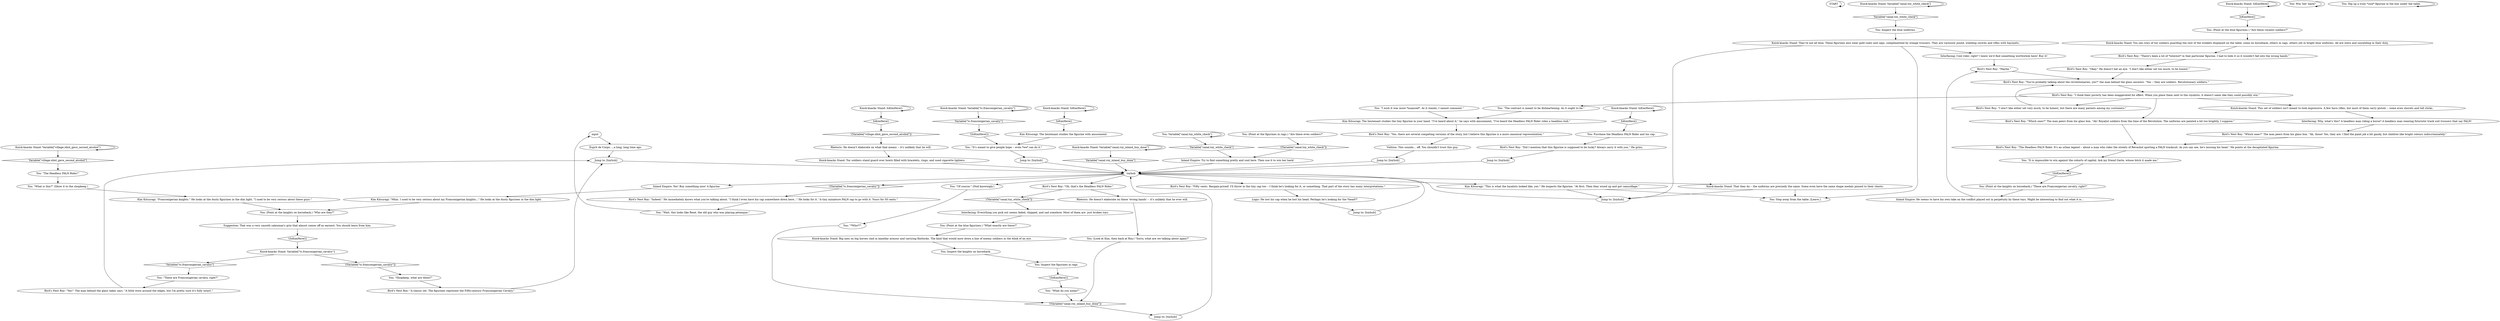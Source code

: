 # PAWNSHOP / TABLE OF KNICKKNACKS
# You look at and ask Roy about the figurines on the accessory stand.
# ==================================================
digraph G {
	  0 [label="START"];
	  1 [label="input"];
	  2 [label="Knick-knacks Stand: IsKimHere()"];
	  3 [label="IsKimHere()", shape=diamond];
	  4 [label="!(IsKimHere())", shape=diamond];
	  5 [label="Bird's Nest Roy: \"Okay.\" He doesn't bat an eye. \"I don't like either set too much, to be honest.\""];
	  6 [label="Rhetoric: He doesn't elaborate on these 'wrong hands' -- it's unlikely that he ever will."];
	  7 [label="You: \"Of course.\" (Nod knowingly.)"];
	  8 [label="You: Step away from the table. [Leave.]"];
	  9 [label="You: (Point at the blue figurines.) \"What exactly are these?\""];
	  10 [label="Jump to: [toyhub]"];
	  11 [label="You: (Point at the blue figurines.) \"Are these royalist soldiers?\""];
	  12 [label="Knick-knacks Stand: Variable[\"tc.franconigerian_cavalry\"]"];
	  13 [label="Variable[\"tc.franconigerian_cavalry\"]", shape=diamond];
	  14 [label="!(Variable[\"tc.franconigerian_cavalry\"])", shape=diamond];
	  15 [label="You: Inspect the knights on horseback."];
	  16 [label="Knick-knacks Stand: IsKimHere()"];
	  17 [label="IsKimHere()", shape=diamond];
	  18 [label="!(IsKimHere())", shape=diamond];
	  19 [label="Jump to: [toyhub]"];
	  20 [label="Bird's Nest Roy: \"Maybe.\""];
	  21 [label="Jump to: [toyhub]"];
	  22 [label="Jump to: [toyhub]"];
	  23 [label="Inland Empire: Try to find something pretty and cool here. Then use it to win her back!"];
	  24 [label="Knick-knacks Stand: Variable[\"canal.toy_white_check\"]"];
	  25 [label="Variable[\"canal.toy_white_check\"]", shape=diamond];
	  26 [label="!(Variable[\"canal.toy_white_check\"])", shape=diamond];
	  27 [label="You: \"*Who*?\""];
	  28 [label="Bird's Nest Roy: \"There's been a lot of *interest* in that particular figurine. I had to hide it so it wouldn't fall into the wrong hands.\""];
	  29 [label="Knick-knacks Stand: Variable[\"canal.roy_inland_buy_done\"]"];
	  30 [label="Variable[\"canal.roy_inland_buy_done\"]", shape=diamond];
	  31 [label="!(Variable[\"canal.roy_inland_buy_done\"])", shape=diamond];
	  32 [label="Bird's Nest Roy: \"The Headless FALN Rider. It's an urban legend -- about a man who rides the streets of Revachol sporting a FALN tracksuit. As you can see, he's missing his head.\" He points at the decapitated figurine."];
	  33 [label="Jump to: [toyhub]"];
	  34 [label="Suggestion: That was a very smooth salesman's grin that almost comes off as earnest. You should learn from him."];
	  35 [label="Kim Kitsuragi: \"Franconigerian knights.\" He looks at the dusty figurines in the dim light. \"I used to be very serious about these guys.\""];
	  36 [label="Bird's Nest Roy: \"Oh, that's the Headless FALN Rider.\""];
	  37 [label="You: Purchase the Headless FALN Rider and his cap."];
	  38 [label="Kim Kitsuragi: The lieutenant studies the tiny figurine in your hand. \"I've heard about it,\" he says with amusement, \"I've heard the Headless FALN Rider rides a headless bull.\""];
	  39 [label="Bird's Nest Roy: \"I don't like either set very much, to be honest, but there are many parents among my customers.\""];
	  40 [label="You: \"It is impossible to win against the cohorts of capital. Ask my friend Garte, whose bitch it made me.\""];
	  41 [label="Bird's Nest Roy: \"Fifty cents. Bargain-priced! I'll throw in the tiny cap too -- I think he's looking for it, or something. That part of the story has many interpretations.\""];
	  42 [label="You: Win 'her' back?"];
	  43 [label="Inland Empire: Yes! Buy something nice! A figurine."];
	  44 [label="You: Inspect the figurines in rags."];
	  45 [label="Knick-knacks Stand: Big men on big horses clad in lamellar armour and carrying flintlocks. The kind that would mow down a line of enemy soldiers in the blink of an eye."];
	  46 [label="Bird's Nest Roy: \"Which ones?\" The man peers from his glass box. \"Ah! Royalist soldiers from the time of the Revolution. The uniforms are painted a bit too brightly, I suppose.\""];
	  47 [label="You: \"It's meant to give people hope -- even *we* can do it.\""];
	  48 [label="Interfacing: Cool rider, right? I knew we'd find something worthwhile here! Buy it!"];
	  49 [label="You: \"Wait, this looks like René, the old guy who was playing petanque.\""];
	  50 [label="Rhetoric: He doesn't elaborate on what that means -- it's unlikely that he will."];
	  51 [label="You: \"What is this?\" (Show it to the shopkeep.)"];
	  52 [label="Bird's Nest Roy: \"Indeed.\" He immediately knows what you're talking about. \"I think I even have his cap somewhere down here...\" He looks for it. \"A tiny miniature FALN cap to go with it. Yours for 50 cents.\""];
	  53 [label="You: (Point at the knights on horseback.) \"Who are they?\""];
	  54 [label="Esprit de Corps: ...a long, long time ago."];
	  55 [label="Knick-knacks Stand: You see rows of toy soldiers guarding the rest of the trinkets displayed on the table: some on horseback, others in rags, others yet in bright blue uniforms. All are stern and unyielding in their duty."];
	  56 [label="Bird's Nest Roy: \"Which ones?\" The man peers from his glass box. \"Ah, those! Yes, they are. I find the paint job a bit gaudy, but children like bright colours indiscriminately.\""];
	  57 [label="Knick-knacks Stand: Variable[\"village.idiot_gave_second_alcohol\"]"];
	  58 [label="Variable[\"village.idiot_gave_second_alcohol\"]", shape=diamond];
	  59 [label="!(Variable[\"village.idiot_gave_second_alcohol\"])", shape=diamond];
	  60 [label="Kim Kitsuragi: \"This is what the loyalists looked like, yes.\" He inspects the figurine. \"At first. Then they wised up and got camouflage.\""];
	  61 [label="You: Dig up a truly *cool* figurine in the box under the table."];
	  62 [label="You: Variable[\"canal.toy_white_check\"]"];
	  63 [label="Variable[\"canal.toy_white_check\"]", shape=diamond];
	  64 [label="!(Variable[\"canal.toy_white_check\"])", shape=diamond];
	  65 [label="Bird's Nest Roy: \"You're probably talking about the revolutionaries, yes?\" the man behind the glass answers. \"Yes -- they are soldiers. Revolutionary soldiers.\""];
	  66 [label="Inland Empire: He seems to have his own take on the conflict played out in perpetuity by these toys. Might be interesting to find out what it is..."];
	  67 [label="Kim Kitsuragi: \"Mhm. I used to be very serious about my Franconigerian knights...\" He looks at the dusty figurines in the dim light."];
	  68 [label="Volition: This sounds... off. You shouldn't trust this guy."];
	  69 [label="You: (Look at Kim, then back at Roy.) \"Sorry, what are we talking about again?\""];
	  70 [label="Knick-knacks Stand: IsKimHere()"];
	  71 [label="IsKimHere()", shape=diamond];
	  72 [label="!(IsKimHere())", shape=diamond];
	  73 [label="Knick-knacks Stand: This set of soldiers isn't meant to look impressive. A few have rifles, but most of them carry pistols -- some even shovels and tall sticks."];
	  74 [label="You: \"I wish it was more *nuanced*. As it stands, I cannot comment.\""];
	  75 [label="Knick-knacks Stand: Toy soldiers stand guard over bowls filled with bracelets, rings, and used cigarette lighters."];
	  76 [label="Knick-knacks Stand: IsKimHere()"];
	  77 [label="IsKimHere()", shape=diamond];
	  78 [label="!(IsKimHere())", shape=diamond];
	  79 [label="You: (Point at the knights on horseback.) \"These are Franconigerian cavalry, right?\""];
	  80 [label="Knick-knacks Stand: That they do -- the uniforms are precisely the same. Some even have the same shape medals pinned to their chests."];
	  81 [label="You: Inspect the blue uniforms."];
	  82 [label="Interfacing: Why, what's this? A headless man riding a horse? A headless man wearing futuristic track suit trousers that say FALN!"];
	  83 [label="You: (Point at the figurines in rags.) \"Are these even soldiers?\""];
	  84 [label="You: \"The Headless FALN Rider!\""];
	  85 [label="Logic: He lost his cap when he lost his head. Perhaps he's looking for the *head*?"];
	  86 [label="Jump to: [toyhub]"];
	  87 [label="You: \"What do you mean?\""];
	  88 [label="You: \"Shopkeep, what are these?\""];
	  89 [label="Bird's Nest Roy: \"A classic set. The figurines represent the Fifth-century Franconigerian Cavalry.\""];
	  90 [label="Knick-knacks Stand: They're not all blue. These figurines also wear gold coats and caps, complimented by orange trousers. They are variously posed, wielding swords and rifles with bayonets."];
	  91 [label="Bird's Nest Roy: \"I think their poverty has been exaggerated for effect. When you place them next to the royalists, it doesn't seem like they could possibly win.\""];
	  92 [label="Kim Kitsuragi: The lieutenant studies the figurine with amusement."];
	  93 [label="toyhub"];
	  94 [label="Knick-knacks Stand: Variable[\"tc.franconigerian_cavalry\"]"];
	  95 [label="Variable[\"tc.franconigerian_cavalry\"]", shape=diamond];
	  96 [label="!(Variable[\"tc.franconigerian_cavalry\"])", shape=diamond];
	  97 [label="You: \"These are Franconigerian cavalry, right?\""];
	  98 [label="Bird's Nest Roy: \"Did I mention that this figurine is supposed to be lucky? Always carry it with you.\" He grins."];
	  99 [label="Jump to: [toyhub]"];
	  100 [label="Interfacing: Everything you pick out seems faded, chipped, and sad somehow. Most of them are  just broken toys."];
	  101 [label="Bird's Nest Roy: \"Yes!\" The man behind the glass takes says. \"A little worn around the edges, but I'm pretty sure it's fully intact.\""];
	  102 [label="Bird's Nest Roy: \"Yes, there are several competing versions of the story, but I believe this figurine is a more canonical representation.\""];
	  103 [label="You: \"The contrast is meant to be disheartening. As it ought to be.\""];
	  0 -> 0
	  1 -> 54
	  2 -> 2
	  2 -> 3
	  3 -> 59
	  4 -> 79
	  5 -> 65
	  6 -> 69
	  7 -> 27
	  9 -> 45
	  10 -> 93
	  11 -> 55
	  12 -> 12
	  12 -> 13
	  13 -> 78
	  14 -> 52
	  15 -> 44
	  16 -> 16
	  16 -> 17
	  17 -> 11
	  18 -> 94
	  19 -> 93
	  20 -> 65
	  21 -> 93
	  22 -> 93
	  23 -> 93
	  24 -> 24
	  24 -> 25
	  25 -> 81
	  26 -> 100
	  27 -> 31
	  28 -> 5
	  29 -> 29
	  29 -> 30
	  30 -> 93
	  31 -> 22
	  32 -> 40
	  33 -> 93
	  34 -> 18
	  35 -> 53
	  36 -> 26
	  36 -> 6
	  37 -> 98
	  38 -> 102
	  39 -> 65
	  40 -> 4
	  41 -> 85
	  42 -> 42
	  43 -> 67
	  44 -> 72
	  45 -> 15
	  46 -> 32
	  47 -> 19
	  48 -> 20
	  49 -> 1
	  50 -> 75
	  51 -> 35
	  52 -> 49
	  53 -> 34
	  54 -> 21
	  55 -> 28
	  56 -> 32
	  57 -> 57
	  57 -> 58
	  58 -> 84
	  59 -> 50
	  60 -> 8
	  60 -> 10
	  61 -> 61
	  62 -> 62
	  62 -> 63
	  63 -> 23
	  64 -> 23
	  65 -> 91
	  66 -> 20
	  67 -> 53
	  68 -> 99
	  69 -> 31
	  70 -> 70
	  70 -> 71
	  71 -> 37
	  72 -> 87
	  73 -> 82
	  74 -> 38
	  75 -> 93
	  76 -> 76
	  76 -> 77
	  77 -> 92
	  78 -> 47
	  79 -> 66
	  80 -> 8
	  80 -> 10
	  81 -> 90
	  82 -> 56
	  83 -> 64
	  84 -> 51
	  85 -> 86
	  86 -> 93
	  87 -> 31
	  88 -> 89
	  89 -> 21
	  90 -> 48
	  90 -> 8
	  90 -> 10
	  91 -> 73
	  91 -> 39
	  91 -> 46
	  91 -> 103
	  92 -> 47
	  93 -> 36
	  93 -> 7
	  93 -> 41
	  93 -> 43
	  93 -> 14
	  93 -> 80
	  93 -> 60
	  94 -> 96
	  94 -> 95
	  95 -> 97
	  96 -> 88
	  97 -> 101
	  98 -> 33
	  99 -> 93
	  100 -> 9
	  101 -> 21
	  102 -> 68
	  103 -> 38
}

